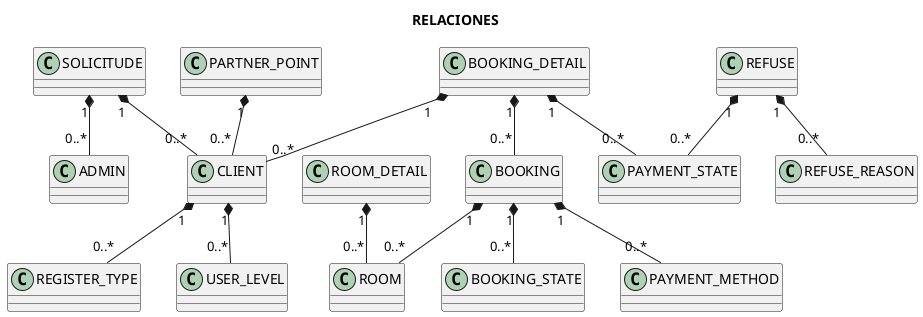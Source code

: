 @startuml

title RELACIONES

PARTNER_POINT "1" *-- "0..*" CLIENT
CLIENT "1" *-- "0..*" REGISTER_TYPE
CLIENT "1" *-- "0..*" USER_LEVEL
BOOKING "1" *-- "0..*" BOOKING_STATE
BOOKING "1" *-- "0..*" PAYMENT_METHOD
BOOKING "1" *-- "0..*" ROOM
BOOKING_DETAIL "1" *-- "0..*" CLIENT
BOOKING_DETAIL "1" *-- "0..*" BOOKING
BOOKING_DETAIL "1" *-- "0..*" PAYMENT_STATE
ROOM_DETAIL "1" *-- "0..*" ROOM
REFUSE "1" *-- "0..*" PAYMENT_STATE
REFUSE "1" *-- "0..*" REFUSE_REASON


SOLICITUDE "1" *-- "0..*" ADMIN
SOLICITUDE "1" *-- "0..*" CLIENT


@enduml

